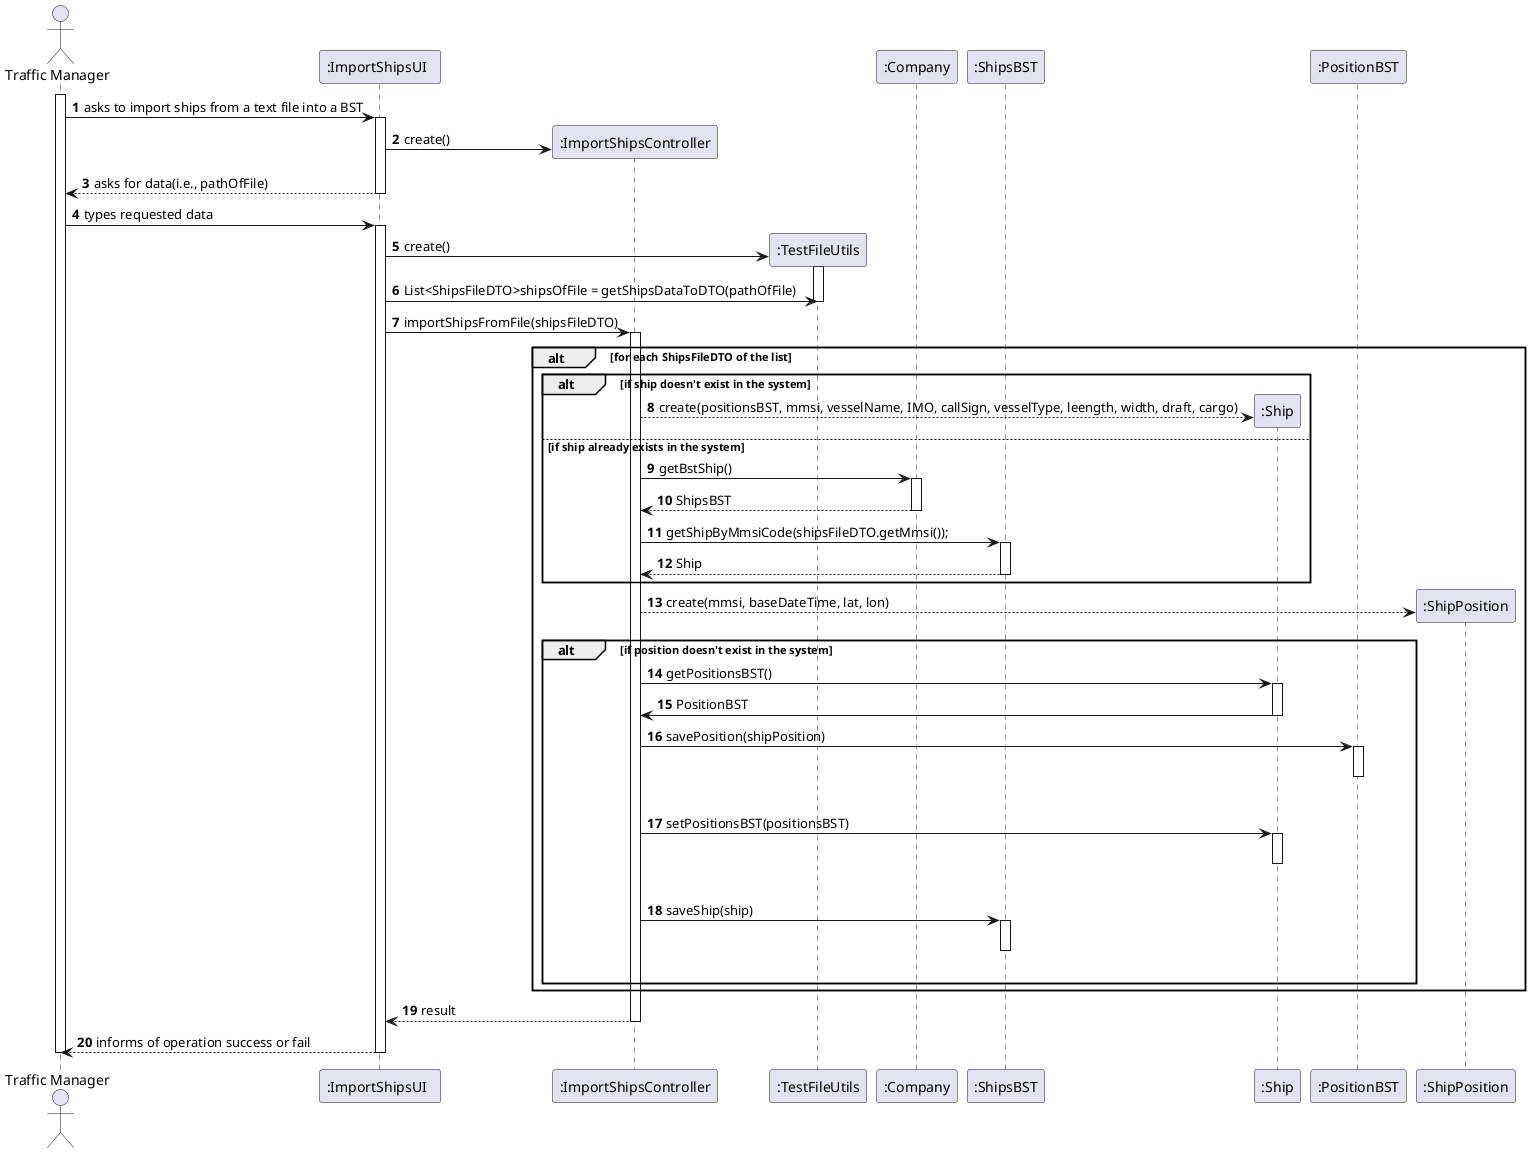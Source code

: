 @startuml
autonumber
'hide footbox
actor "Traffic Manager" as TM
participant ":ImportShipsUI  " as UI
participant ":ImportShipsController" as CTRL
participant ":TestFileUtils" as TFU
participant ":Company" as CMP
participant ":ShipsBST" as SBST
participant ":Ship" as SHIP
participant ":PositionBST" as PBST
participant ":ShipPosition" as POS

activate TM
TM -> UI : asks to import ships from a text file into a BST
activate UI
UI -> CTRL** : create()
UI --> TM : asks for data(i.e., pathOfFile)
deactivate UI
TM -> UI : types requested data
activate UI
UI -> TFU** : create()
activate TFU
UI -> TFU : List<ShipsFileDTO>shipsOfFile = getShipsDataToDTO(pathOfFile)
deactivate TFU
UI -> CTRL : importShipsFromFile(shipsFileDTO)
activate CTRL
alt for each ShipsFileDTO of the list
alt if ship doesn't exist in the system
CTRL --> SHIP** : create(positionsBST, mmsi, vesselName, IMO, callSign, vesselType, leength, width, draft, cargo)
else if ship already exists in the system
CTRL -> CMP : getBstShip()
activate CMP
CMP --> CTRL : ShipsBST
deactivate CMP
CTRL -> SBST : getShipByMmsiCode(shipsFileDTO.getMmsi());
activate SBST
SBST --> CTRL : Ship
deactivate SBST
end
CTRL --> POS** : create(mmsi, baseDateTime, lat, lon)
alt if position doesn't exist in the system
CTRL -> SHIP : getPositionsBST()
activate SHIP
SHIP -> CTRL : PositionBST
deactivate SHIP
CTRL -> PBST : savePosition(shipPosition)
activate PBST
|||
deactivate PBST
CTRL -> SHIP : setPositionsBST(positionsBST)
activate SHIP
|||
deactivate SHIP
CTRL -> SBST : saveShip(ship)
activate SBST
|||
deactivate SBST
end
end
CTRL --> UI : result
deactivate CTRL
UI --> TM : informs of operation success or fail
deactivate UI
deactivate TM

@enduml
